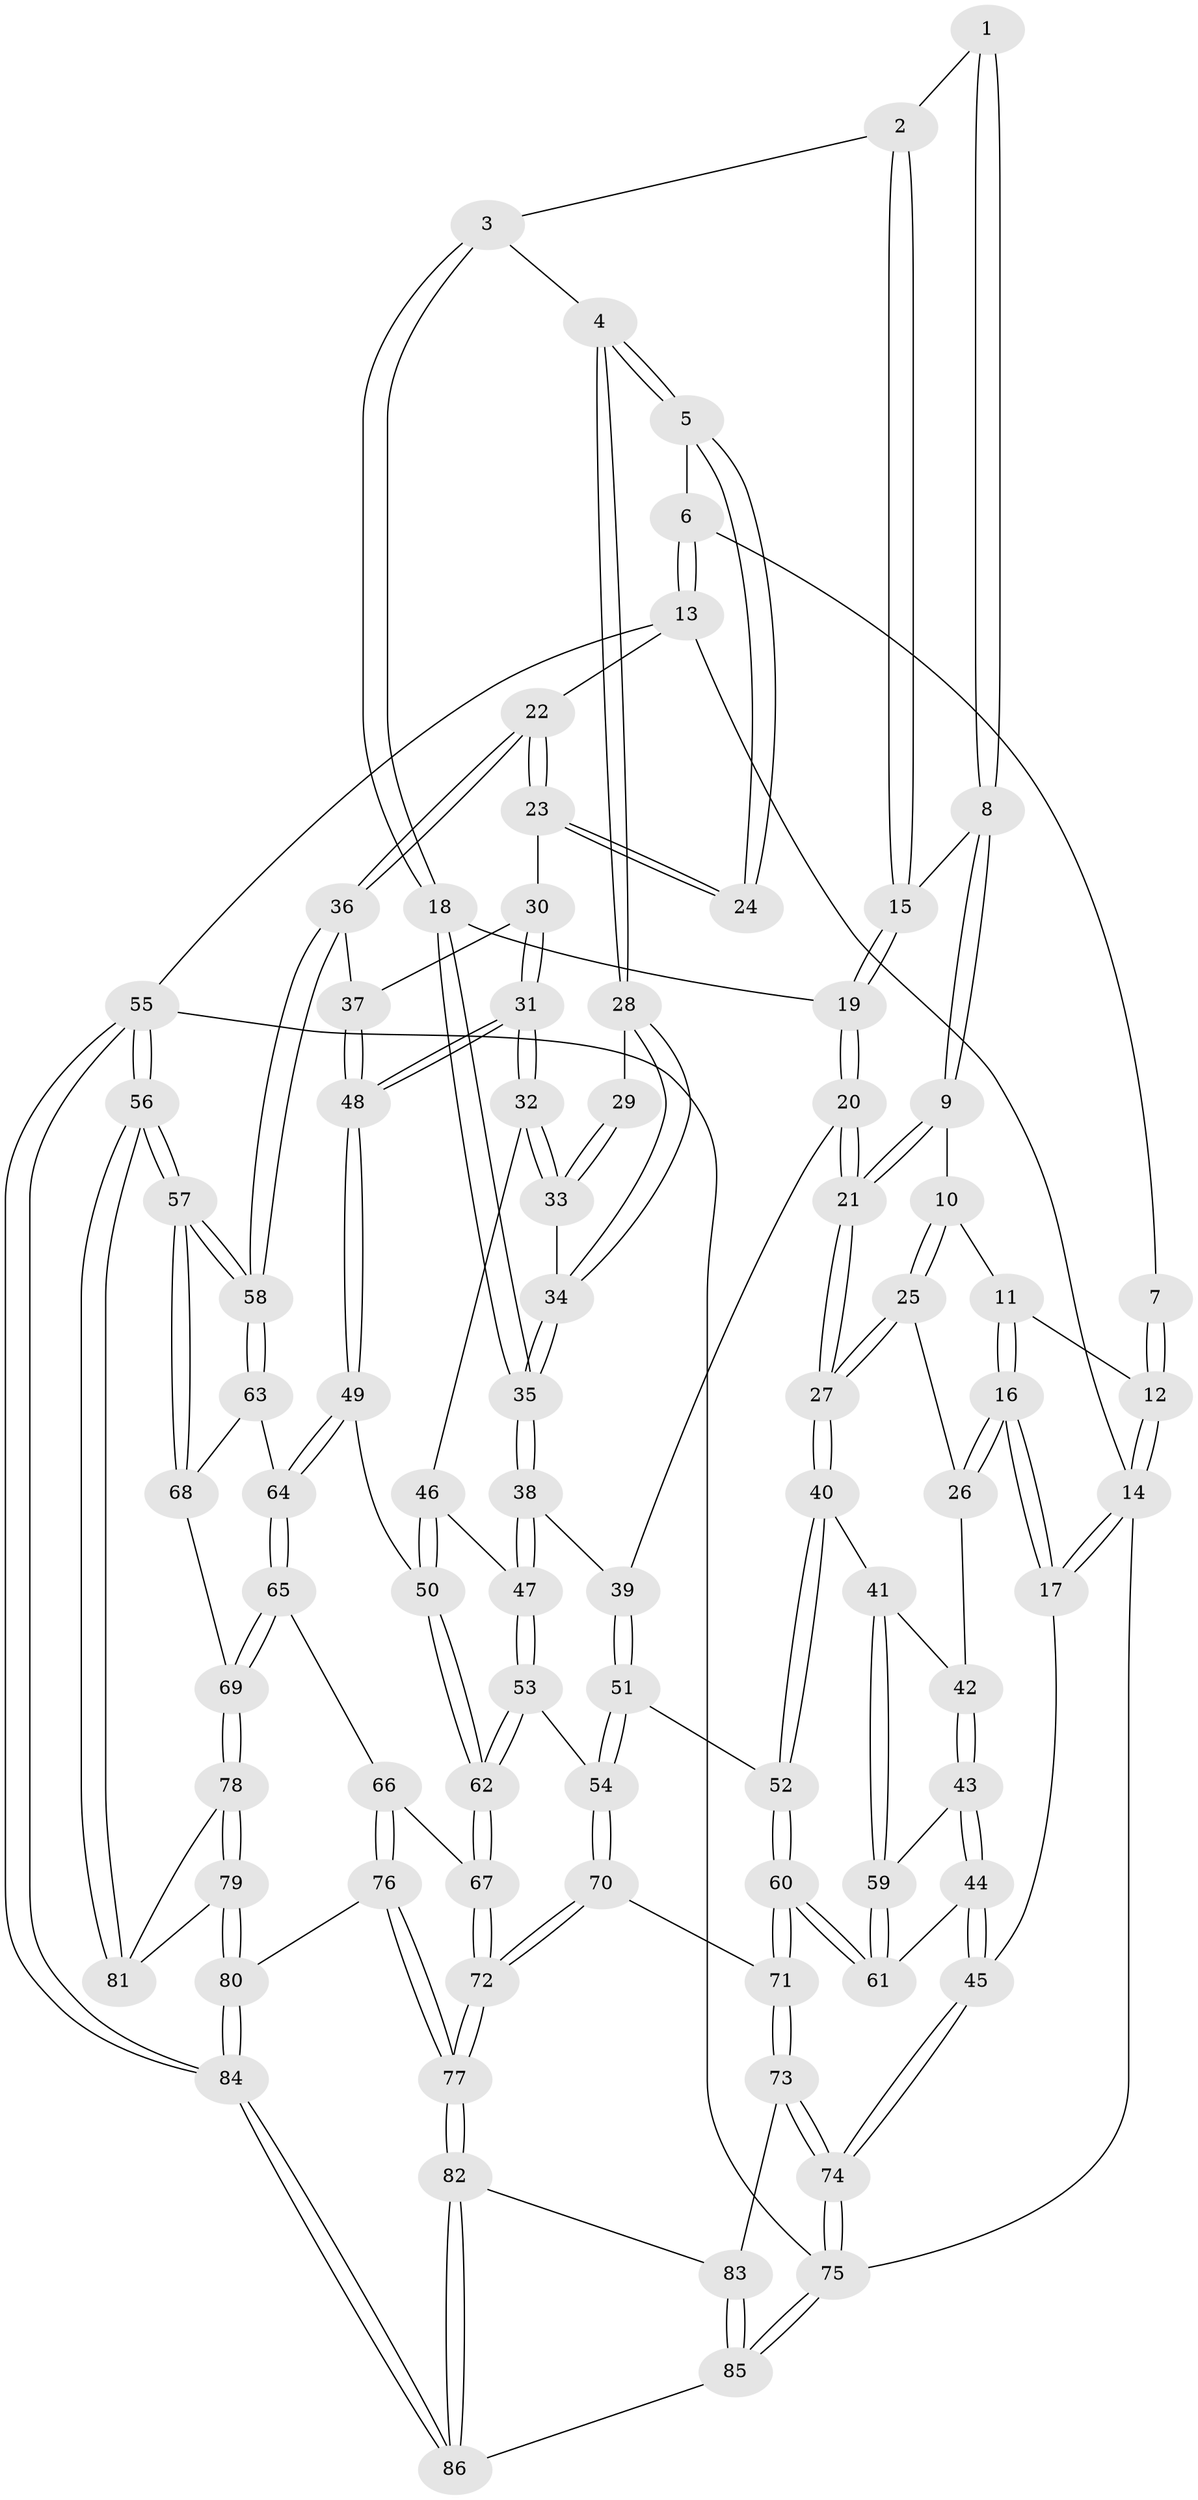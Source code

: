 // coarse degree distribution, {3: 0.20588235294117646, 2: 0.11764705882352941, 6: 0.08823529411764706, 5: 0.20588235294117646, 4: 0.29411764705882354, 9: 0.029411764705882353, 8: 0.029411764705882353, 7: 0.029411764705882353}
// Generated by graph-tools (version 1.1) at 2025/06/03/04/25 22:06:02]
// undirected, 86 vertices, 212 edges
graph export_dot {
graph [start="1"]
  node [color=gray90,style=filled];
  1 [pos="+0.34602081172015087+0"];
  2 [pos="+0.48896453897322756+0.07746891682569586"];
  3 [pos="+0.563437241261894+0.118521274317119"];
  4 [pos="+0.6529923274943088+0.10676838370797127"];
  5 [pos="+0.6671801757322663+0.07273603825338994"];
  6 [pos="+0.7433581138077978+0"];
  7 [pos="+0.34489130309275323+0"];
  8 [pos="+0.317303356036003+0"];
  9 [pos="+0.19100847924228037+0.1432087451730275"];
  10 [pos="+0.17196119268107282+0.139601008713488"];
  11 [pos="+0.0988246933624771+0.06329240513062616"];
  12 [pos="+0+0"];
  13 [pos="+1+0"];
  14 [pos="+0+0"];
  15 [pos="+0.38050919801041905+0.1409502965662778"];
  16 [pos="+0+0.25061519405318106"];
  17 [pos="+0+0.26071263788402077"];
  18 [pos="+0.4389379702647187+0.23041099916163674"];
  19 [pos="+0.38401284622310394+0.22957290931780738"];
  20 [pos="+0.3108700725247741+0.28993608443957275"];
  21 [pos="+0.29679309179681274+0.2947855356686446"];
  22 [pos="+1+0"];
  23 [pos="+0.9419404961367218+0.14830531226328095"];
  24 [pos="+0.9035485462973853+0.15978621664867457"];
  25 [pos="+0.05181683521748296+0.24170928341589357"];
  26 [pos="+0+0.2601811985699765"];
  27 [pos="+0.2732009549316372+0.3271474520441631"];
  28 [pos="+0.6611757855093608+0.13746998519160825"];
  29 [pos="+0.8776494676541355+0.17467672329691636"];
  30 [pos="+0.8721667227323697+0.2782569706273894"];
  31 [pos="+0.8126230438521689+0.36223092094519627"];
  32 [pos="+0.7563849769891596+0.30927860334537105"];
  33 [pos="+0.7443226515507052+0.28723867888667065"];
  34 [pos="+0.6771947444240007+0.23618135988847538"];
  35 [pos="+0.5619739323915381+0.31780896651574975"];
  36 [pos="+1+0.18475193982115198"];
  37 [pos="+1+0.24173311225095778"];
  38 [pos="+0.5551875747550914+0.353787109453785"];
  39 [pos="+0.40907734420985997+0.36303166390014785"];
  40 [pos="+0.27139021435200866+0.3315185485127695"];
  41 [pos="+0.252162323325967+0.34702355556998127"];
  42 [pos="+0.051705694570861674+0.31936963051289813"];
  43 [pos="+0.10403420799647761+0.42750775321187273"];
  44 [pos="+0.002307004127294276+0.5095476492900668"];
  45 [pos="+0+0.5461246365049262"];
  46 [pos="+0.6764288481528855+0.39691494639720853"];
  47 [pos="+0.5603224704781724+0.4102886227739417"];
  48 [pos="+0.8431052010687717+0.4036264337228274"];
  49 [pos="+0.8429933682450624+0.41438452252336344"];
  50 [pos="+0.6968947944986957+0.49593685752598005"];
  51 [pos="+0.47188182583866956+0.48742560679096686"];
  52 [pos="+0.3282730742770885+0.450197463262698"];
  53 [pos="+0.5405830135768592+0.49823645560372587"];
  54 [pos="+0.49888311661113166+0.5075724087437193"];
  55 [pos="+1+1"];
  56 [pos="+1+1"];
  57 [pos="+1+0.6454228090043056"];
  58 [pos="+1+0.633325035055993"];
  59 [pos="+0.1862505530139562+0.42009131846503345"];
  60 [pos="+0.273099543692321+0.6957633420765258"];
  61 [pos="+0.2108423442611955+0.6047414272090721"];
  62 [pos="+0.6358665459019519+0.563635097477196"];
  63 [pos="+0.8774139403799971+0.46774379970954094"];
  64 [pos="+0.86544833322269+0.4597522487004903"];
  65 [pos="+0.7573354245463906+0.6867035694850246"];
  66 [pos="+0.7260091825286357+0.6847140830134688"];
  67 [pos="+0.6706933758024455+0.6462145327504394"];
  68 [pos="+0.902698753698866+0.6746083396776349"];
  69 [pos="+0.79172451414963+0.7032629714204568"];
  70 [pos="+0.3330522172187749+0.7034654513515247"];
  71 [pos="+0.2733786926918201+0.696570313601228"];
  72 [pos="+0.42749542599624585+0.7705993775648512"];
  73 [pos="+0.1623267890379549+0.7906649069566138"];
  74 [pos="+0+1"];
  75 [pos="+0+1"];
  76 [pos="+0.621372262981064+0.9207089155508557"];
  77 [pos="+0.53459605810877+0.9987306495466064"];
  78 [pos="+0.8173929773535578+0.7649860102152349"];
  79 [pos="+0.8090721057600001+0.8648670627852719"];
  80 [pos="+0.8059074030542277+0.8984859267956753"];
  81 [pos="+0.9543784278003705+0.8467944723886569"];
  82 [pos="+0.526552892465033+1"];
  83 [pos="+0.2973840181030237+0.911326645989497"];
  84 [pos="+1+1"];
  85 [pos="+0.29294200696725237+1"];
  86 [pos="+0.5243437753840976+1"];
  1 -- 2;
  1 -- 8;
  1 -- 8;
  2 -- 3;
  2 -- 15;
  2 -- 15;
  3 -- 4;
  3 -- 18;
  3 -- 18;
  4 -- 5;
  4 -- 5;
  4 -- 28;
  4 -- 28;
  5 -- 6;
  5 -- 24;
  5 -- 24;
  6 -- 7;
  6 -- 13;
  6 -- 13;
  7 -- 12;
  7 -- 12;
  8 -- 9;
  8 -- 9;
  8 -- 15;
  9 -- 10;
  9 -- 21;
  9 -- 21;
  10 -- 11;
  10 -- 25;
  10 -- 25;
  11 -- 12;
  11 -- 16;
  11 -- 16;
  12 -- 14;
  12 -- 14;
  13 -- 14;
  13 -- 22;
  13 -- 55;
  14 -- 17;
  14 -- 17;
  14 -- 75;
  15 -- 19;
  15 -- 19;
  16 -- 17;
  16 -- 17;
  16 -- 26;
  16 -- 26;
  17 -- 45;
  18 -- 19;
  18 -- 35;
  18 -- 35;
  19 -- 20;
  19 -- 20;
  20 -- 21;
  20 -- 21;
  20 -- 39;
  21 -- 27;
  21 -- 27;
  22 -- 23;
  22 -- 23;
  22 -- 36;
  22 -- 36;
  23 -- 24;
  23 -- 24;
  23 -- 30;
  25 -- 26;
  25 -- 27;
  25 -- 27;
  26 -- 42;
  27 -- 40;
  27 -- 40;
  28 -- 29;
  28 -- 34;
  28 -- 34;
  29 -- 33;
  29 -- 33;
  30 -- 31;
  30 -- 31;
  30 -- 37;
  31 -- 32;
  31 -- 32;
  31 -- 48;
  31 -- 48;
  32 -- 33;
  32 -- 33;
  32 -- 46;
  33 -- 34;
  34 -- 35;
  34 -- 35;
  35 -- 38;
  35 -- 38;
  36 -- 37;
  36 -- 58;
  36 -- 58;
  37 -- 48;
  37 -- 48;
  38 -- 39;
  38 -- 47;
  38 -- 47;
  39 -- 51;
  39 -- 51;
  40 -- 41;
  40 -- 52;
  40 -- 52;
  41 -- 42;
  41 -- 59;
  41 -- 59;
  42 -- 43;
  42 -- 43;
  43 -- 44;
  43 -- 44;
  43 -- 59;
  44 -- 45;
  44 -- 45;
  44 -- 61;
  45 -- 74;
  45 -- 74;
  46 -- 47;
  46 -- 50;
  46 -- 50;
  47 -- 53;
  47 -- 53;
  48 -- 49;
  48 -- 49;
  49 -- 50;
  49 -- 64;
  49 -- 64;
  50 -- 62;
  50 -- 62;
  51 -- 52;
  51 -- 54;
  51 -- 54;
  52 -- 60;
  52 -- 60;
  53 -- 54;
  53 -- 62;
  53 -- 62;
  54 -- 70;
  54 -- 70;
  55 -- 56;
  55 -- 56;
  55 -- 84;
  55 -- 84;
  55 -- 75;
  56 -- 57;
  56 -- 57;
  56 -- 81;
  56 -- 81;
  57 -- 58;
  57 -- 58;
  57 -- 68;
  57 -- 68;
  58 -- 63;
  58 -- 63;
  59 -- 61;
  59 -- 61;
  60 -- 61;
  60 -- 61;
  60 -- 71;
  60 -- 71;
  62 -- 67;
  62 -- 67;
  63 -- 64;
  63 -- 68;
  64 -- 65;
  64 -- 65;
  65 -- 66;
  65 -- 69;
  65 -- 69;
  66 -- 67;
  66 -- 76;
  66 -- 76;
  67 -- 72;
  67 -- 72;
  68 -- 69;
  69 -- 78;
  69 -- 78;
  70 -- 71;
  70 -- 72;
  70 -- 72;
  71 -- 73;
  71 -- 73;
  72 -- 77;
  72 -- 77;
  73 -- 74;
  73 -- 74;
  73 -- 83;
  74 -- 75;
  74 -- 75;
  75 -- 85;
  75 -- 85;
  76 -- 77;
  76 -- 77;
  76 -- 80;
  77 -- 82;
  77 -- 82;
  78 -- 79;
  78 -- 79;
  78 -- 81;
  79 -- 80;
  79 -- 80;
  79 -- 81;
  80 -- 84;
  80 -- 84;
  82 -- 83;
  82 -- 86;
  82 -- 86;
  83 -- 85;
  83 -- 85;
  84 -- 86;
  84 -- 86;
  85 -- 86;
}
